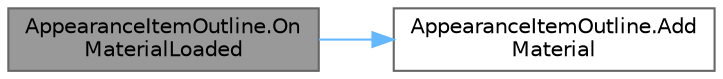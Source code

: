 digraph "AppearanceItemOutline.OnMaterialLoaded"
{
 // LATEX_PDF_SIZE
  bgcolor="transparent";
  edge [fontname=Helvetica,fontsize=10,labelfontname=Helvetica,labelfontsize=10];
  node [fontname=Helvetica,fontsize=10,shape=box,height=0.2,width=0.4];
  rankdir="LR";
  Node1 [id="Node000001",label="AppearanceItemOutline.On\lMaterialLoaded",height=0.2,width=0.4,color="gray40", fillcolor="grey60", style="filled", fontcolor="black",tooltip=" "];
  Node1 -> Node2 [id="edge1_Node000001_Node000002",color="steelblue1",style="solid",tooltip=" "];
  Node2 [id="Node000002",label="AppearanceItemOutline.Add\lMaterial",height=0.2,width=0.4,color="grey40", fillcolor="white", style="filled",URL="$class_appearance_item_outline.html#a4ceda989098c5e0dfcdb6f4fae623c9b",tooltip=" "];
}
